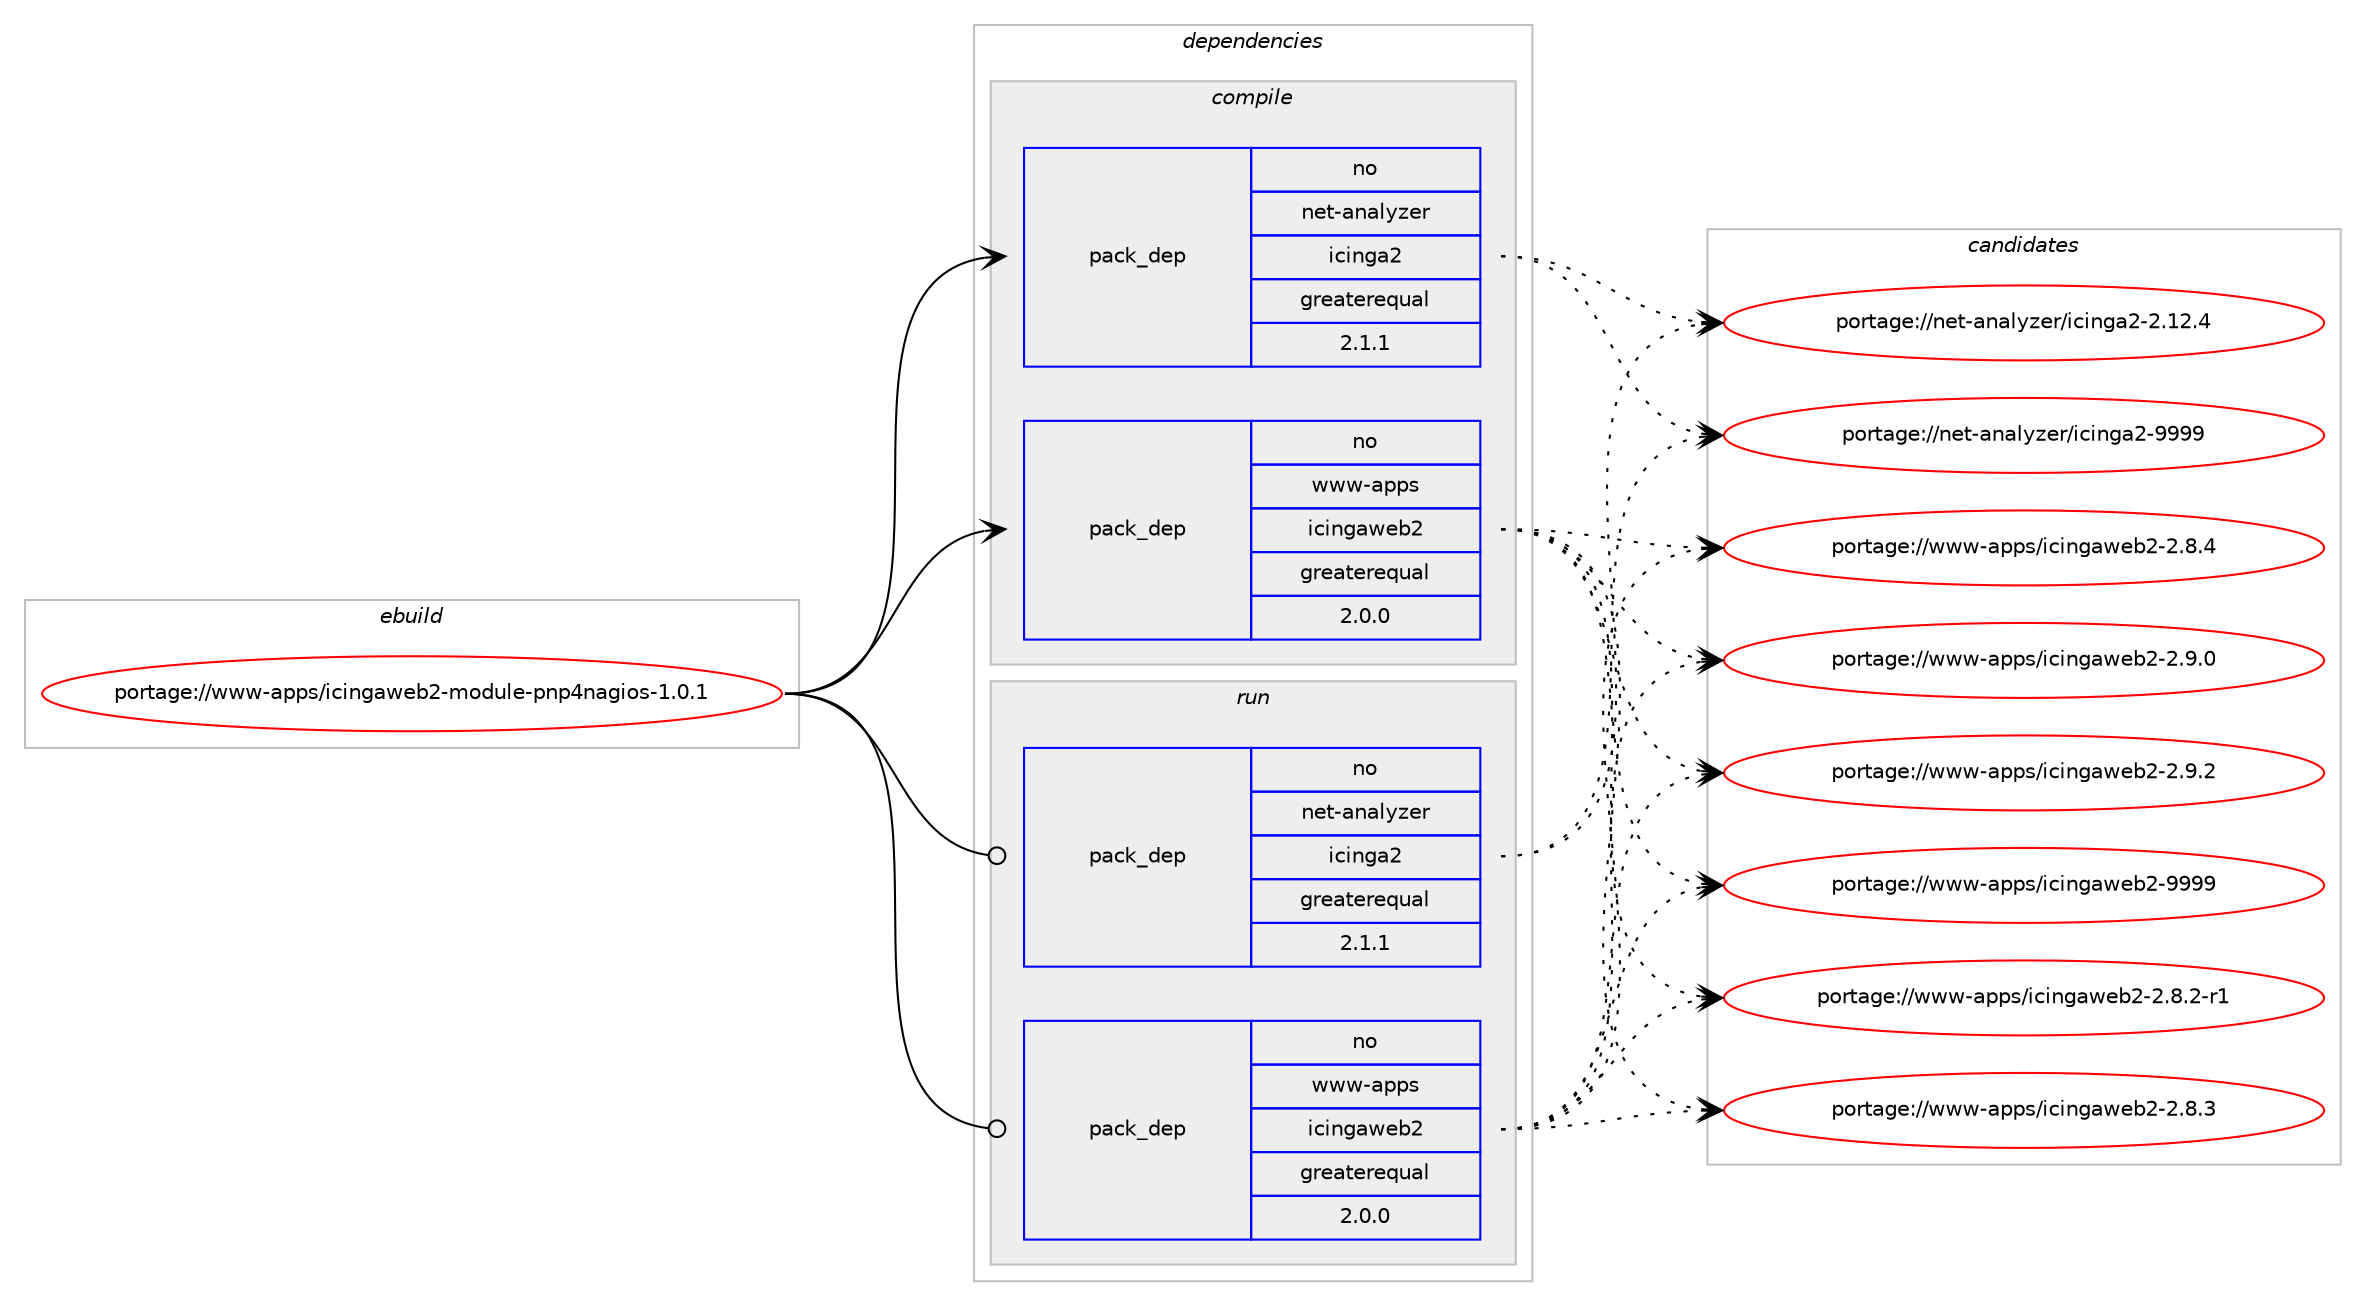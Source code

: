 digraph prolog {

# *************
# Graph options
# *************

newrank=true;
concentrate=true;
compound=true;
graph [rankdir=LR,fontname=Helvetica,fontsize=10,ranksep=1.5];#, ranksep=2.5, nodesep=0.2];
edge  [arrowhead=vee];
node  [fontname=Helvetica,fontsize=10];

# **********
# The ebuild
# **********

subgraph cluster_leftcol {
color=gray;
rank=same;
label=<<i>ebuild</i>>;
id [label="portage://www-apps/icingaweb2-module-pnp4nagios-1.0.1", color=red, width=4, href="../www-apps/icingaweb2-module-pnp4nagios-1.0.1.svg"];
}

# ****************
# The dependencies
# ****************

subgraph cluster_midcol {
color=gray;
label=<<i>dependencies</i>>;
subgraph cluster_compile {
fillcolor="#eeeeee";
style=filled;
label=<<i>compile</i>>;
subgraph pack217 {
dependency384 [label=<<TABLE BORDER="0" CELLBORDER="1" CELLSPACING="0" CELLPADDING="4" WIDTH="220"><TR><TD ROWSPAN="6" CELLPADDING="30">pack_dep</TD></TR><TR><TD WIDTH="110">no</TD></TR><TR><TD>net-analyzer</TD></TR><TR><TD>icinga2</TD></TR><TR><TD>greaterequal</TD></TR><TR><TD>2.1.1</TD></TR></TABLE>>, shape=none, color=blue];
}
id:e -> dependency384:w [weight=20,style="solid",arrowhead="vee"];
subgraph pack218 {
dependency385 [label=<<TABLE BORDER="0" CELLBORDER="1" CELLSPACING="0" CELLPADDING="4" WIDTH="220"><TR><TD ROWSPAN="6" CELLPADDING="30">pack_dep</TD></TR><TR><TD WIDTH="110">no</TD></TR><TR><TD>www-apps</TD></TR><TR><TD>icingaweb2</TD></TR><TR><TD>greaterequal</TD></TR><TR><TD>2.0.0</TD></TR></TABLE>>, shape=none, color=blue];
}
id:e -> dependency385:w [weight=20,style="solid",arrowhead="vee"];
}
subgraph cluster_compileandrun {
fillcolor="#eeeeee";
style=filled;
label=<<i>compile and run</i>>;
}
subgraph cluster_run {
fillcolor="#eeeeee";
style=filled;
label=<<i>run</i>>;
subgraph pack219 {
dependency386 [label=<<TABLE BORDER="0" CELLBORDER="1" CELLSPACING="0" CELLPADDING="4" WIDTH="220"><TR><TD ROWSPAN="6" CELLPADDING="30">pack_dep</TD></TR><TR><TD WIDTH="110">no</TD></TR><TR><TD>net-analyzer</TD></TR><TR><TD>icinga2</TD></TR><TR><TD>greaterequal</TD></TR><TR><TD>2.1.1</TD></TR></TABLE>>, shape=none, color=blue];
}
id:e -> dependency386:w [weight=20,style="solid",arrowhead="odot"];
subgraph pack220 {
dependency387 [label=<<TABLE BORDER="0" CELLBORDER="1" CELLSPACING="0" CELLPADDING="4" WIDTH="220"><TR><TD ROWSPAN="6" CELLPADDING="30">pack_dep</TD></TR><TR><TD WIDTH="110">no</TD></TR><TR><TD>www-apps</TD></TR><TR><TD>icingaweb2</TD></TR><TR><TD>greaterequal</TD></TR><TR><TD>2.0.0</TD></TR></TABLE>>, shape=none, color=blue];
}
id:e -> dependency387:w [weight=20,style="solid",arrowhead="odot"];
}
}

# **************
# The candidates
# **************

subgraph cluster_choices {
rank=same;
color=gray;
label=<<i>candidates</i>>;

subgraph choice217 {
color=black;
nodesep=1;
choice1101011164597110971081211221011144710599105110103975045504649504652 [label="portage://net-analyzer/icinga2-2.12.4", color=red, width=4,href="../net-analyzer/icinga2-2.12.4.svg"];
choice110101116459711097108121122101114471059910511010397504557575757 [label="portage://net-analyzer/icinga2-9999", color=red, width=4,href="../net-analyzer/icinga2-9999.svg"];
dependency384:e -> choice1101011164597110971081211221011144710599105110103975045504649504652:w [style=dotted,weight="100"];
dependency384:e -> choice110101116459711097108121122101114471059910511010397504557575757:w [style=dotted,weight="100"];
}
subgraph choice218 {
color=black;
nodesep=1;
choice119119119459711211211547105991051101039711910198504550465646504511449 [label="portage://www-apps/icingaweb2-2.8.2-r1", color=red, width=4,href="../www-apps/icingaweb2-2.8.2-r1.svg"];
choice11911911945971121121154710599105110103971191019850455046564651 [label="portage://www-apps/icingaweb2-2.8.3", color=red, width=4,href="../www-apps/icingaweb2-2.8.3.svg"];
choice11911911945971121121154710599105110103971191019850455046564652 [label="portage://www-apps/icingaweb2-2.8.4", color=red, width=4,href="../www-apps/icingaweb2-2.8.4.svg"];
choice11911911945971121121154710599105110103971191019850455046574648 [label="portage://www-apps/icingaweb2-2.9.0", color=red, width=4,href="../www-apps/icingaweb2-2.9.0.svg"];
choice11911911945971121121154710599105110103971191019850455046574650 [label="portage://www-apps/icingaweb2-2.9.2", color=red, width=4,href="../www-apps/icingaweb2-2.9.2.svg"];
choice119119119459711211211547105991051101039711910198504557575757 [label="portage://www-apps/icingaweb2-9999", color=red, width=4,href="../www-apps/icingaweb2-9999.svg"];
dependency385:e -> choice119119119459711211211547105991051101039711910198504550465646504511449:w [style=dotted,weight="100"];
dependency385:e -> choice11911911945971121121154710599105110103971191019850455046564651:w [style=dotted,weight="100"];
dependency385:e -> choice11911911945971121121154710599105110103971191019850455046564652:w [style=dotted,weight="100"];
dependency385:e -> choice11911911945971121121154710599105110103971191019850455046574648:w [style=dotted,weight="100"];
dependency385:e -> choice11911911945971121121154710599105110103971191019850455046574650:w [style=dotted,weight="100"];
dependency385:e -> choice119119119459711211211547105991051101039711910198504557575757:w [style=dotted,weight="100"];
}
subgraph choice219 {
color=black;
nodesep=1;
choice1101011164597110971081211221011144710599105110103975045504649504652 [label="portage://net-analyzer/icinga2-2.12.4", color=red, width=4,href="../net-analyzer/icinga2-2.12.4.svg"];
choice110101116459711097108121122101114471059910511010397504557575757 [label="portage://net-analyzer/icinga2-9999", color=red, width=4,href="../net-analyzer/icinga2-9999.svg"];
dependency386:e -> choice1101011164597110971081211221011144710599105110103975045504649504652:w [style=dotted,weight="100"];
dependency386:e -> choice110101116459711097108121122101114471059910511010397504557575757:w [style=dotted,weight="100"];
}
subgraph choice220 {
color=black;
nodesep=1;
choice119119119459711211211547105991051101039711910198504550465646504511449 [label="portage://www-apps/icingaweb2-2.8.2-r1", color=red, width=4,href="../www-apps/icingaweb2-2.8.2-r1.svg"];
choice11911911945971121121154710599105110103971191019850455046564651 [label="portage://www-apps/icingaweb2-2.8.3", color=red, width=4,href="../www-apps/icingaweb2-2.8.3.svg"];
choice11911911945971121121154710599105110103971191019850455046564652 [label="portage://www-apps/icingaweb2-2.8.4", color=red, width=4,href="../www-apps/icingaweb2-2.8.4.svg"];
choice11911911945971121121154710599105110103971191019850455046574648 [label="portage://www-apps/icingaweb2-2.9.0", color=red, width=4,href="../www-apps/icingaweb2-2.9.0.svg"];
choice11911911945971121121154710599105110103971191019850455046574650 [label="portage://www-apps/icingaweb2-2.9.2", color=red, width=4,href="../www-apps/icingaweb2-2.9.2.svg"];
choice119119119459711211211547105991051101039711910198504557575757 [label="portage://www-apps/icingaweb2-9999", color=red, width=4,href="../www-apps/icingaweb2-9999.svg"];
dependency387:e -> choice119119119459711211211547105991051101039711910198504550465646504511449:w [style=dotted,weight="100"];
dependency387:e -> choice11911911945971121121154710599105110103971191019850455046564651:w [style=dotted,weight="100"];
dependency387:e -> choice11911911945971121121154710599105110103971191019850455046564652:w [style=dotted,weight="100"];
dependency387:e -> choice11911911945971121121154710599105110103971191019850455046574648:w [style=dotted,weight="100"];
dependency387:e -> choice11911911945971121121154710599105110103971191019850455046574650:w [style=dotted,weight="100"];
dependency387:e -> choice119119119459711211211547105991051101039711910198504557575757:w [style=dotted,weight="100"];
}
}

}
